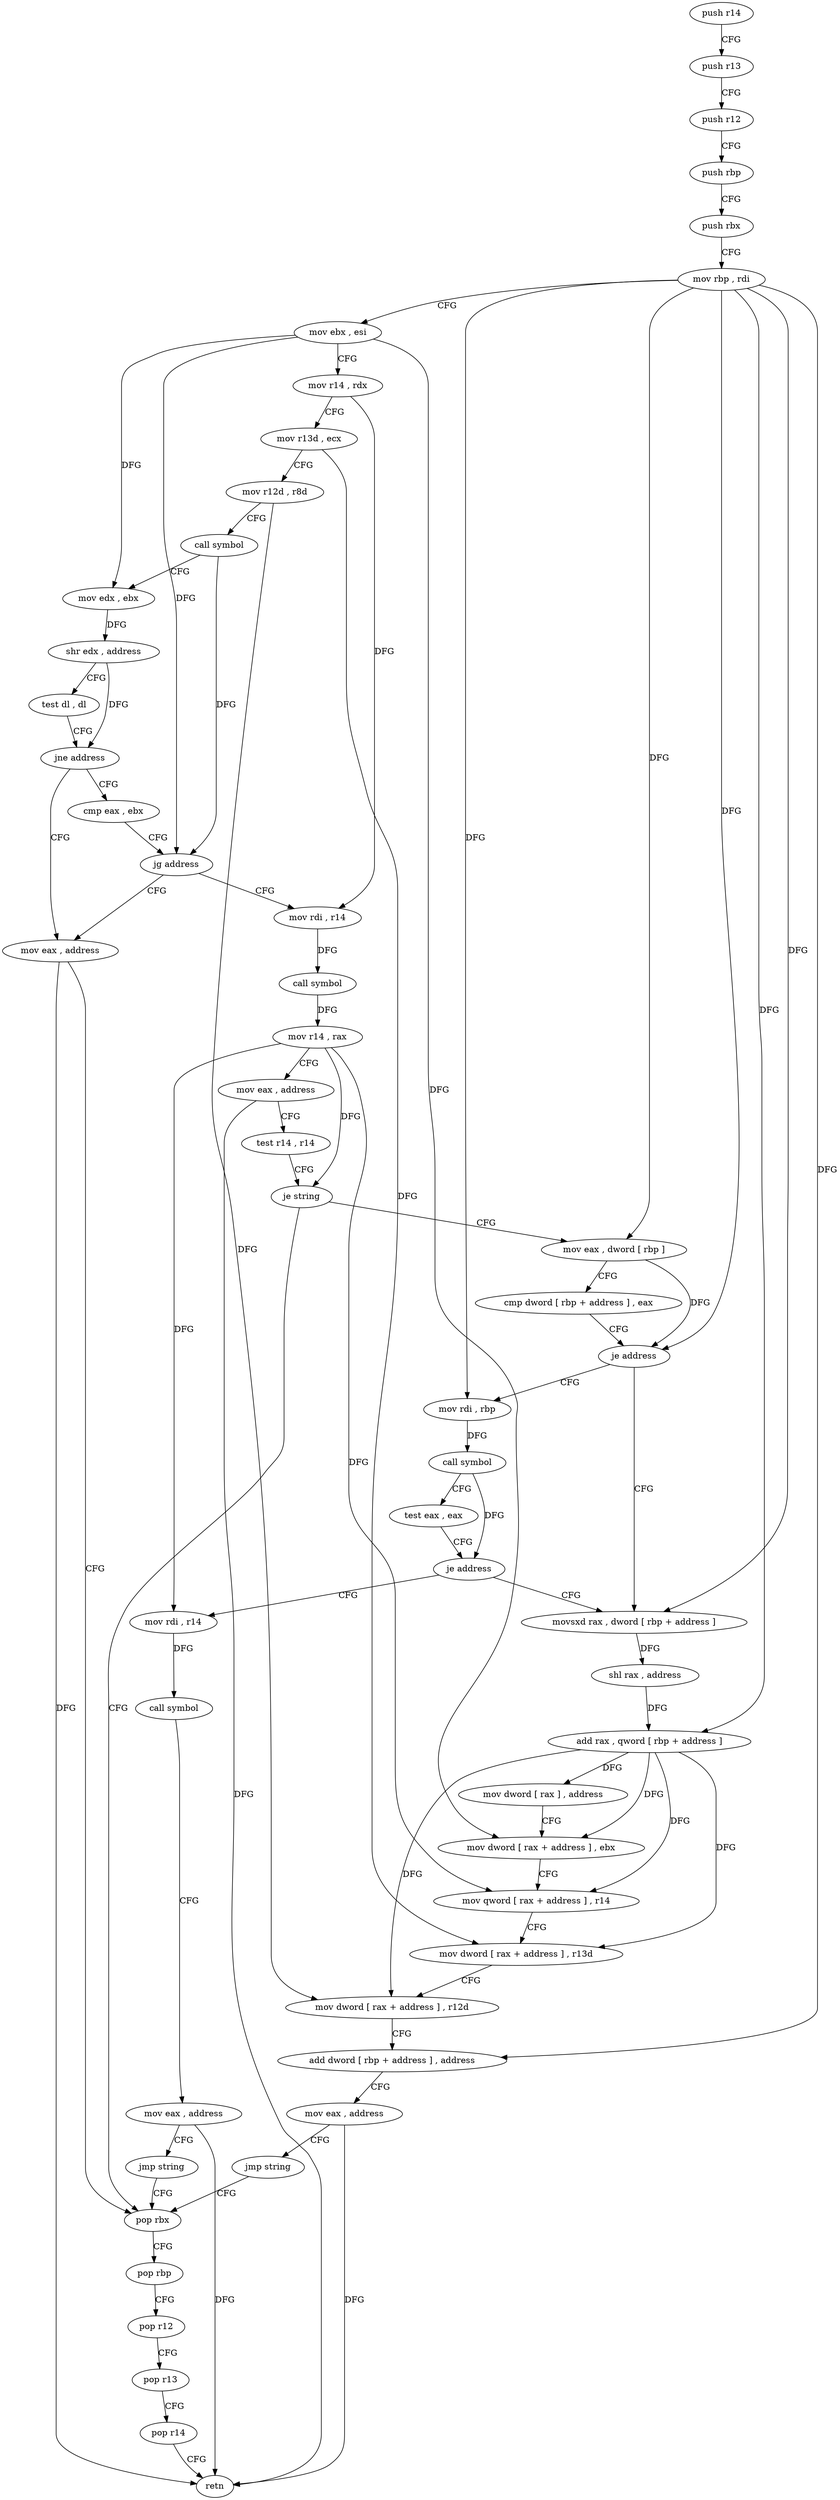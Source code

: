 digraph "func" {
"209467" [label = "push r14" ]
"209469" [label = "push r13" ]
"209471" [label = "push r12" ]
"209473" [label = "push rbp" ]
"209474" [label = "push rbx" ]
"209475" [label = "mov rbp , rdi" ]
"209478" [label = "mov ebx , esi" ]
"209480" [label = "mov r14 , rdx" ]
"209483" [label = "mov r13d , ecx" ]
"209486" [label = "mov r12d , r8d" ]
"209489" [label = "call symbol" ]
"209494" [label = "mov edx , ebx" ]
"209496" [label = "shr edx , address" ]
"209499" [label = "test dl , dl" ]
"209501" [label = "jne address" ]
"209507" [label = "mov eax , address" ]
"209503" [label = "cmp eax , ebx" ]
"209512" [label = "pop rbx" ]
"209505" [label = "jg address" ]
"209521" [label = "mov rdi , r14" ]
"209524" [label = "call symbol" ]
"209529" [label = "mov r14 , rax" ]
"209532" [label = "mov eax , address" ]
"209537" [label = "test r14 , r14" ]
"209540" [label = "je string" ]
"209542" [label = "mov eax , dword [ rbp ]" ]
"209513" [label = "pop rbp" ]
"209514" [label = "pop r12" ]
"209516" [label = "pop r13" ]
"209518" [label = "pop r14" ]
"209520" [label = "retn" ]
"209545" [label = "cmp dword [ rbp + address ] , eax" ]
"209548" [label = "je address" ]
"209594" [label = "mov rdi , rbp" ]
"209550" [label = "movsxd rax , dword [ rbp + address ]" ]
"209597" [label = "call symbol" ]
"209602" [label = "test eax , eax" ]
"209604" [label = "je address" ]
"209606" [label = "mov rdi , r14" ]
"209554" [label = "shl rax , address" ]
"209558" [label = "add rax , qword [ rbp + address ]" ]
"209562" [label = "mov dword [ rax ] , address" ]
"209568" [label = "mov dword [ rax + address ] , ebx" ]
"209571" [label = "mov qword [ rax + address ] , r14" ]
"209575" [label = "mov dword [ rax + address ] , r13d" ]
"209579" [label = "mov dword [ rax + address ] , r12d" ]
"209583" [label = "add dword [ rbp + address ] , address" ]
"209587" [label = "mov eax , address" ]
"209592" [label = "jmp string" ]
"209609" [label = "call symbol" ]
"209614" [label = "mov eax , address" ]
"209619" [label = "jmp string" ]
"209467" -> "209469" [ label = "CFG" ]
"209469" -> "209471" [ label = "CFG" ]
"209471" -> "209473" [ label = "CFG" ]
"209473" -> "209474" [ label = "CFG" ]
"209474" -> "209475" [ label = "CFG" ]
"209475" -> "209478" [ label = "CFG" ]
"209475" -> "209542" [ label = "DFG" ]
"209475" -> "209548" [ label = "DFG" ]
"209475" -> "209594" [ label = "DFG" ]
"209475" -> "209550" [ label = "DFG" ]
"209475" -> "209558" [ label = "DFG" ]
"209475" -> "209583" [ label = "DFG" ]
"209478" -> "209480" [ label = "CFG" ]
"209478" -> "209494" [ label = "DFG" ]
"209478" -> "209505" [ label = "DFG" ]
"209478" -> "209568" [ label = "DFG" ]
"209480" -> "209483" [ label = "CFG" ]
"209480" -> "209521" [ label = "DFG" ]
"209483" -> "209486" [ label = "CFG" ]
"209483" -> "209575" [ label = "DFG" ]
"209486" -> "209489" [ label = "CFG" ]
"209486" -> "209579" [ label = "DFG" ]
"209489" -> "209494" [ label = "CFG" ]
"209489" -> "209505" [ label = "DFG" ]
"209494" -> "209496" [ label = "DFG" ]
"209496" -> "209499" [ label = "CFG" ]
"209496" -> "209501" [ label = "DFG" ]
"209499" -> "209501" [ label = "CFG" ]
"209501" -> "209507" [ label = "CFG" ]
"209501" -> "209503" [ label = "CFG" ]
"209507" -> "209512" [ label = "CFG" ]
"209507" -> "209520" [ label = "DFG" ]
"209503" -> "209505" [ label = "CFG" ]
"209512" -> "209513" [ label = "CFG" ]
"209505" -> "209521" [ label = "CFG" ]
"209505" -> "209507" [ label = "CFG" ]
"209521" -> "209524" [ label = "DFG" ]
"209524" -> "209529" [ label = "DFG" ]
"209529" -> "209532" [ label = "CFG" ]
"209529" -> "209540" [ label = "DFG" ]
"209529" -> "209571" [ label = "DFG" ]
"209529" -> "209606" [ label = "DFG" ]
"209532" -> "209537" [ label = "CFG" ]
"209532" -> "209520" [ label = "DFG" ]
"209537" -> "209540" [ label = "CFG" ]
"209540" -> "209512" [ label = "CFG" ]
"209540" -> "209542" [ label = "CFG" ]
"209542" -> "209545" [ label = "CFG" ]
"209542" -> "209548" [ label = "DFG" ]
"209513" -> "209514" [ label = "CFG" ]
"209514" -> "209516" [ label = "CFG" ]
"209516" -> "209518" [ label = "CFG" ]
"209518" -> "209520" [ label = "CFG" ]
"209545" -> "209548" [ label = "CFG" ]
"209548" -> "209594" [ label = "CFG" ]
"209548" -> "209550" [ label = "CFG" ]
"209594" -> "209597" [ label = "DFG" ]
"209550" -> "209554" [ label = "DFG" ]
"209597" -> "209602" [ label = "CFG" ]
"209597" -> "209604" [ label = "DFG" ]
"209602" -> "209604" [ label = "CFG" ]
"209604" -> "209550" [ label = "CFG" ]
"209604" -> "209606" [ label = "CFG" ]
"209606" -> "209609" [ label = "DFG" ]
"209554" -> "209558" [ label = "DFG" ]
"209558" -> "209562" [ label = "DFG" ]
"209558" -> "209568" [ label = "DFG" ]
"209558" -> "209571" [ label = "DFG" ]
"209558" -> "209575" [ label = "DFG" ]
"209558" -> "209579" [ label = "DFG" ]
"209562" -> "209568" [ label = "CFG" ]
"209568" -> "209571" [ label = "CFG" ]
"209571" -> "209575" [ label = "CFG" ]
"209575" -> "209579" [ label = "CFG" ]
"209579" -> "209583" [ label = "CFG" ]
"209583" -> "209587" [ label = "CFG" ]
"209587" -> "209592" [ label = "CFG" ]
"209587" -> "209520" [ label = "DFG" ]
"209592" -> "209512" [ label = "CFG" ]
"209609" -> "209614" [ label = "CFG" ]
"209614" -> "209619" [ label = "CFG" ]
"209614" -> "209520" [ label = "DFG" ]
"209619" -> "209512" [ label = "CFG" ]
}
